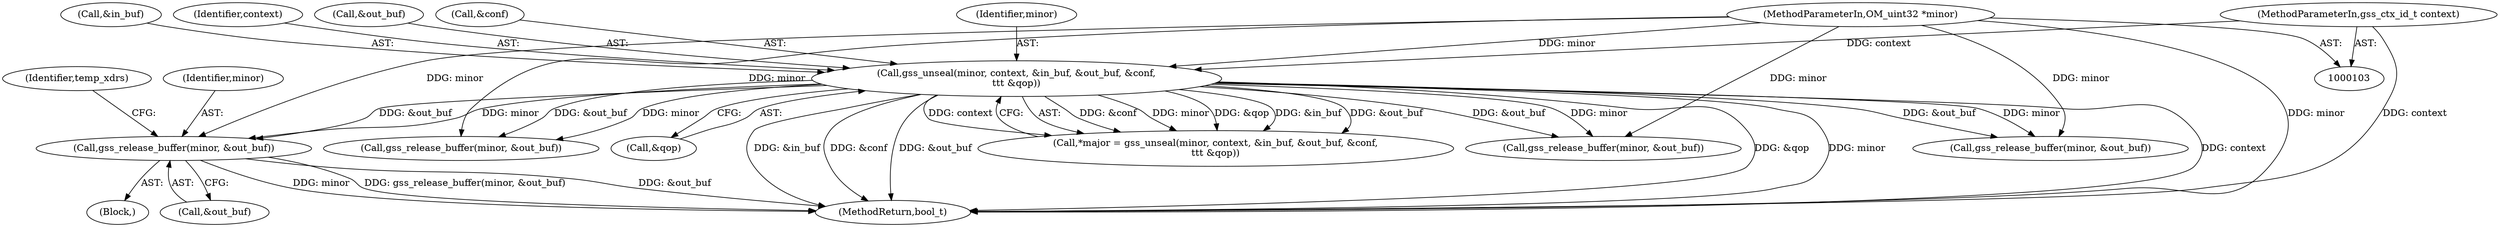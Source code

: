 digraph "0_krb5_a197e92349a4aa2141b5dff12e9dd44c2a2166e3_1@pointer" {
"1000288" [label="(Call,gss_release_buffer(minor, &out_buf))"];
"1000190" [label="(Call,gss_unseal(minor, context, &in_buf, &out_buf, &conf,\n\t\t\t &qop))"];
"1000105" [label="(MethodParameterIn,OM_uint32 *minor)"];
"1000106" [label="(MethodParameterIn,gss_ctx_id_t context)"];
"1000285" [label="(Block,)"];
"1000288" [label="(Call,gss_release_buffer(minor, &out_buf))"];
"1000197" [label="(Call,&conf)"];
"1000187" [label="(Call,*major = gss_unseal(minor, context, &in_buf, &out_buf, &conf,\n\t\t\t &qop))"];
"1000290" [label="(Call,&out_buf)"];
"1000191" [label="(Identifier,minor)"];
"1000266" [label="(Call,gss_release_buffer(minor, &out_buf))"];
"1000294" [label="(Identifier,temp_xdrs)"];
"1000193" [label="(Call,&in_buf)"];
"1000246" [label="(Call,gss_release_buffer(minor, &out_buf))"];
"1000308" [label="(MethodReturn,bool_t)"];
"1000192" [label="(Identifier,context)"];
"1000199" [label="(Call,&qop)"];
"1000195" [label="(Call,&out_buf)"];
"1000105" [label="(MethodParameterIn,OM_uint32 *minor)"];
"1000106" [label="(MethodParameterIn,gss_ctx_id_t context)"];
"1000190" [label="(Call,gss_unseal(minor, context, &in_buf, &out_buf, &conf,\n\t\t\t &qop))"];
"1000299" [label="(Call,gss_release_buffer(minor, &out_buf))"];
"1000289" [label="(Identifier,minor)"];
"1000288" -> "1000285"  [label="AST: "];
"1000288" -> "1000290"  [label="CFG: "];
"1000289" -> "1000288"  [label="AST: "];
"1000290" -> "1000288"  [label="AST: "];
"1000294" -> "1000288"  [label="CFG: "];
"1000288" -> "1000308"  [label="DDG: &out_buf"];
"1000288" -> "1000308"  [label="DDG: minor"];
"1000288" -> "1000308"  [label="DDG: gss_release_buffer(minor, &out_buf)"];
"1000190" -> "1000288"  [label="DDG: minor"];
"1000190" -> "1000288"  [label="DDG: &out_buf"];
"1000105" -> "1000288"  [label="DDG: minor"];
"1000190" -> "1000187"  [label="AST: "];
"1000190" -> "1000199"  [label="CFG: "];
"1000191" -> "1000190"  [label="AST: "];
"1000192" -> "1000190"  [label="AST: "];
"1000193" -> "1000190"  [label="AST: "];
"1000195" -> "1000190"  [label="AST: "];
"1000197" -> "1000190"  [label="AST: "];
"1000199" -> "1000190"  [label="AST: "];
"1000187" -> "1000190"  [label="CFG: "];
"1000190" -> "1000308"  [label="DDG: &out_buf"];
"1000190" -> "1000308"  [label="DDG: minor"];
"1000190" -> "1000308"  [label="DDG: &conf"];
"1000190" -> "1000308"  [label="DDG: &qop"];
"1000190" -> "1000308"  [label="DDG: &in_buf"];
"1000190" -> "1000308"  [label="DDG: context"];
"1000190" -> "1000187"  [label="DDG: &conf"];
"1000190" -> "1000187"  [label="DDG: minor"];
"1000190" -> "1000187"  [label="DDG: &qop"];
"1000190" -> "1000187"  [label="DDG: &in_buf"];
"1000190" -> "1000187"  [label="DDG: &out_buf"];
"1000190" -> "1000187"  [label="DDG: context"];
"1000105" -> "1000190"  [label="DDG: minor"];
"1000106" -> "1000190"  [label="DDG: context"];
"1000190" -> "1000246"  [label="DDG: minor"];
"1000190" -> "1000246"  [label="DDG: &out_buf"];
"1000190" -> "1000266"  [label="DDG: minor"];
"1000190" -> "1000266"  [label="DDG: &out_buf"];
"1000190" -> "1000299"  [label="DDG: minor"];
"1000190" -> "1000299"  [label="DDG: &out_buf"];
"1000105" -> "1000103"  [label="AST: "];
"1000105" -> "1000308"  [label="DDG: minor"];
"1000105" -> "1000246"  [label="DDG: minor"];
"1000105" -> "1000266"  [label="DDG: minor"];
"1000105" -> "1000299"  [label="DDG: minor"];
"1000106" -> "1000103"  [label="AST: "];
"1000106" -> "1000308"  [label="DDG: context"];
}
